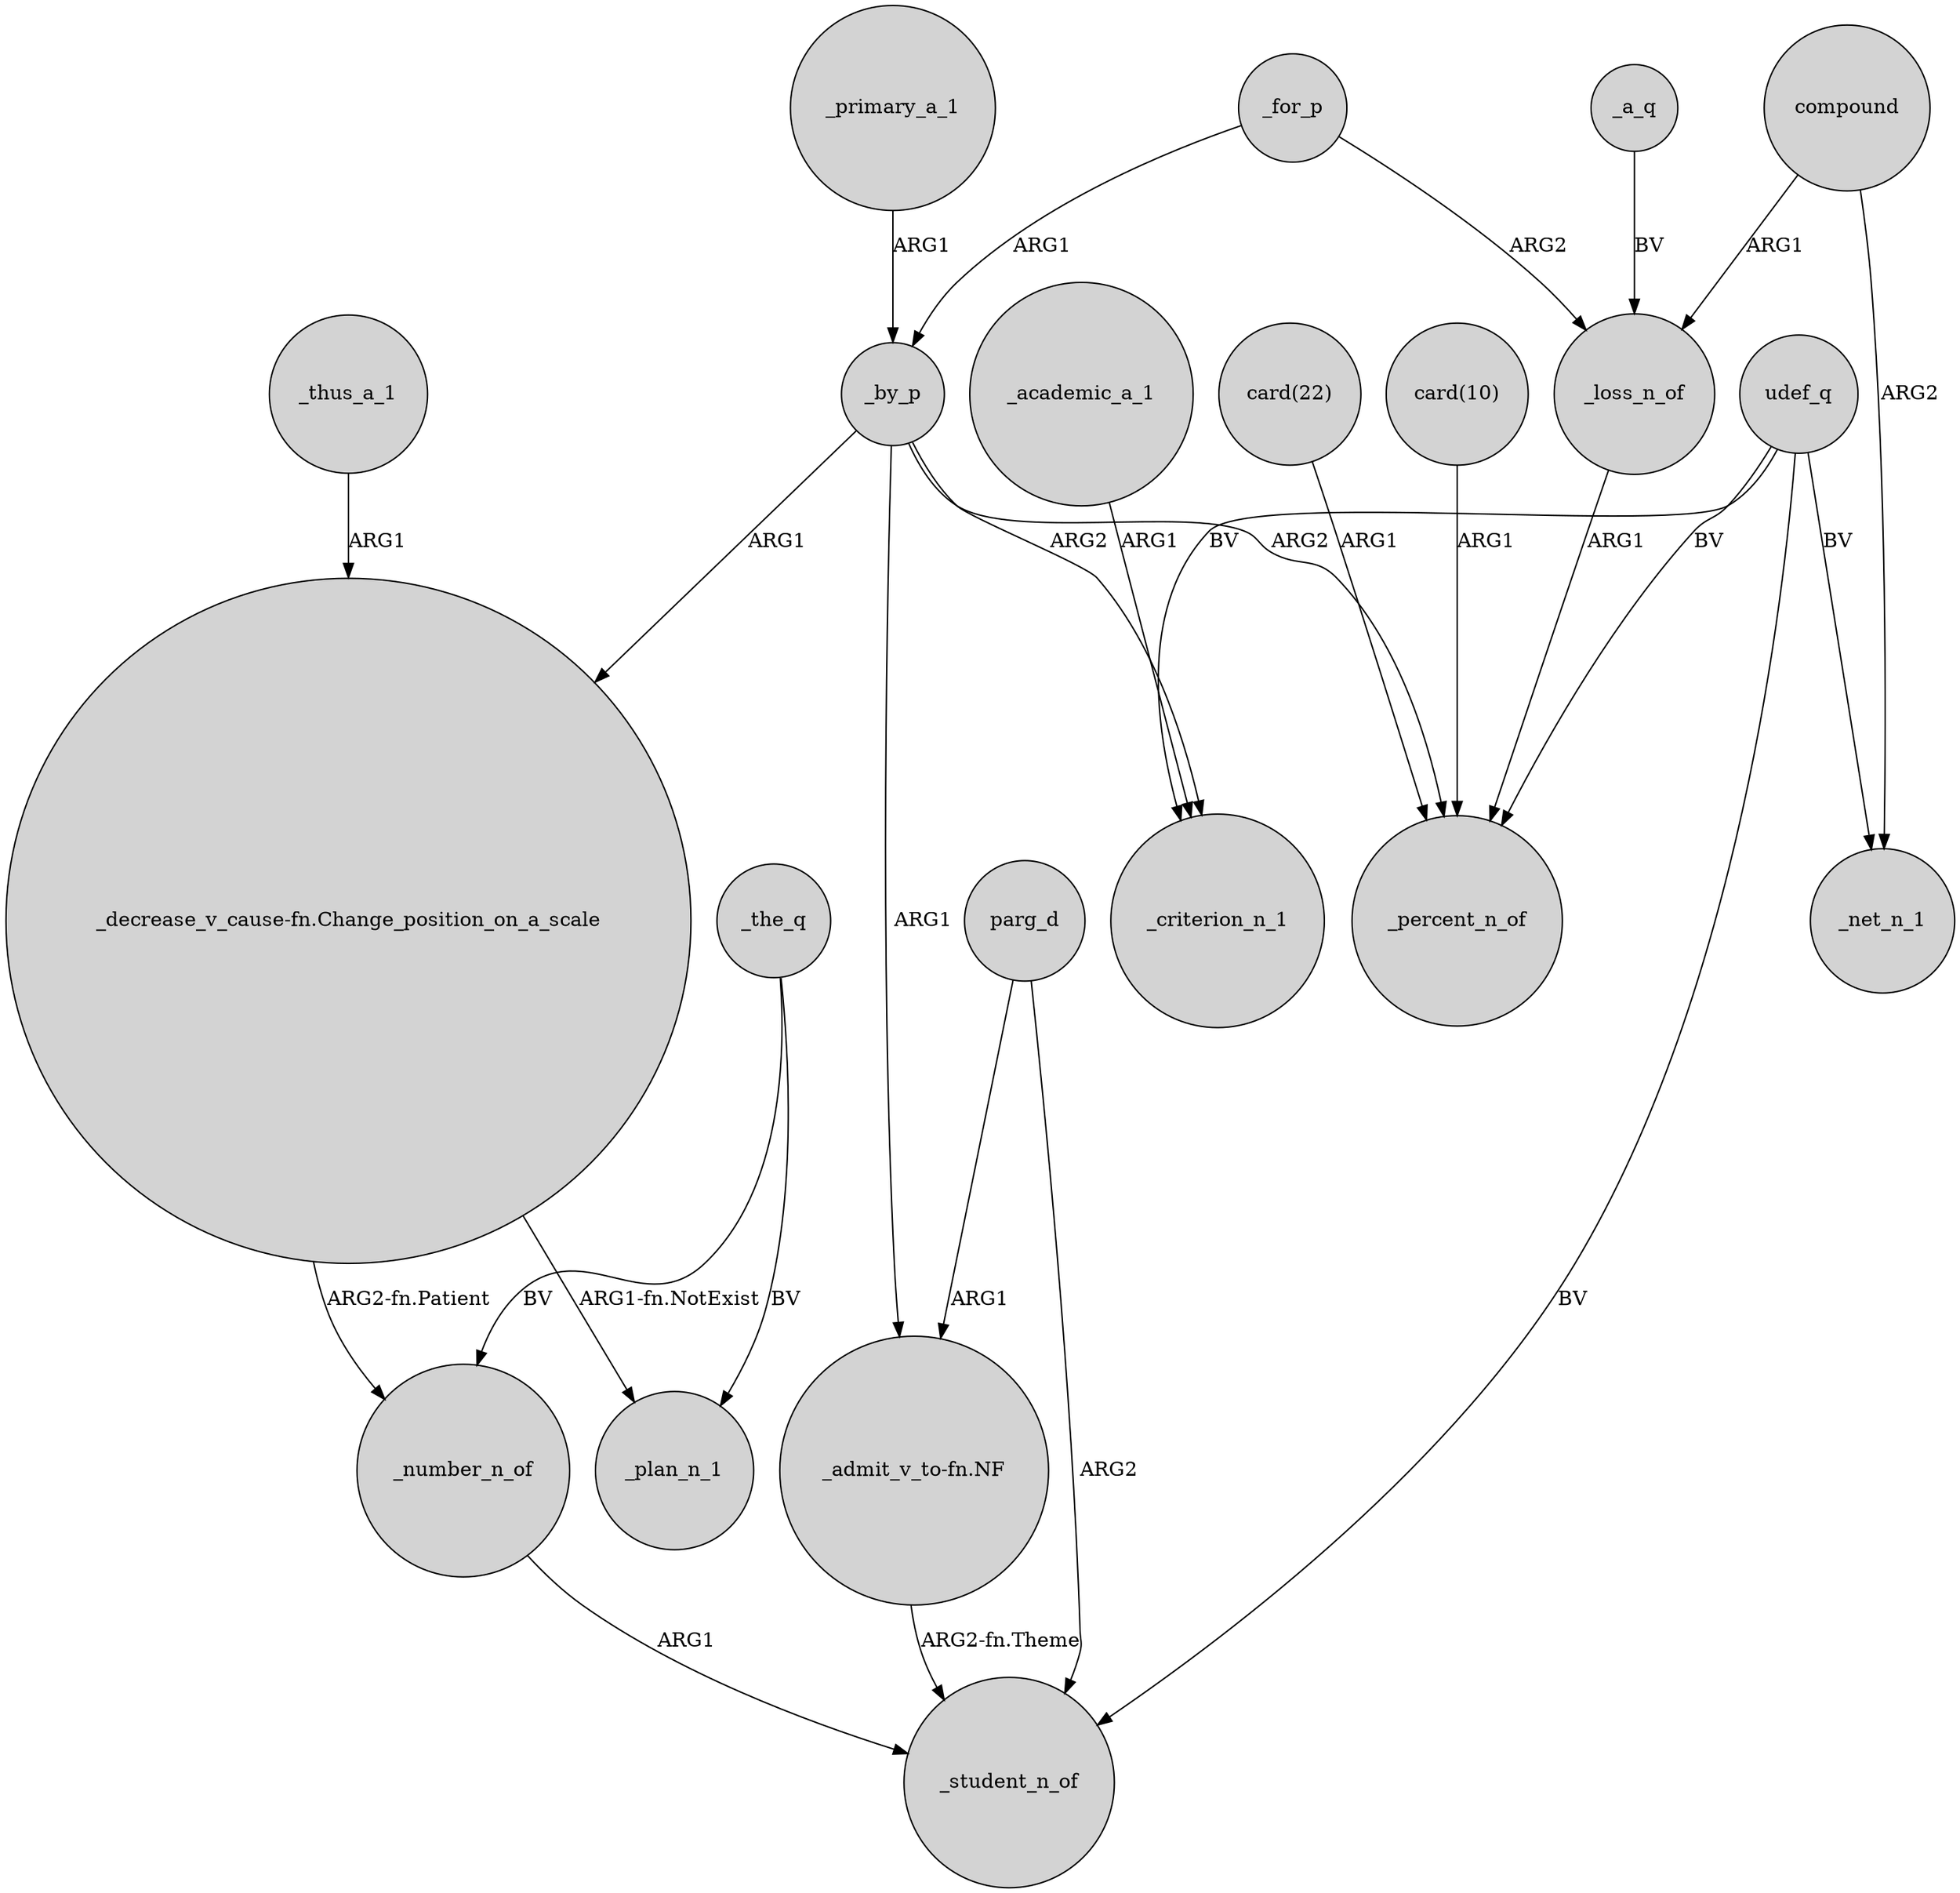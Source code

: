 digraph {
	node [shape=circle style=filled]
	_number_n_of -> _student_n_of [label=ARG1]
	_a_q -> _loss_n_of [label=BV]
	"_decrease_v_cause-fn.Change_position_on_a_scale" -> _number_n_of [label="ARG2-fn.Patient"]
	_the_q -> _plan_n_1 [label=BV]
	udef_q -> _student_n_of [label=BV]
	_for_p -> _loss_n_of [label=ARG2]
	_by_p -> "_decrease_v_cause-fn.Change_position_on_a_scale" [label=ARG1]
	_the_q -> _number_n_of [label=BV]
	udef_q -> _criterion_n_1 [label=BV]
	_by_p -> _percent_n_of [label=ARG2]
	parg_d -> "_admit_v_to-fn.NF" [label=ARG1]
	"_admit_v_to-fn.NF" -> _student_n_of [label="ARG2-fn.Theme"]
	"card(10)" -> _percent_n_of [label=ARG1]
	compound -> _net_n_1 [label=ARG2]
	_academic_a_1 -> _criterion_n_1 [label=ARG1]
	"_decrease_v_cause-fn.Change_position_on_a_scale" -> _plan_n_1 [label="ARG1-fn.NotExist"]
	_for_p -> _by_p [label=ARG1]
	_by_p -> _criterion_n_1 [label=ARG2]
	udef_q -> _net_n_1 [label=BV]
	compound -> _loss_n_of [label=ARG1]
	_primary_a_1 -> _by_p [label=ARG1]
	udef_q -> _percent_n_of [label=BV]
	_thus_a_1 -> "_decrease_v_cause-fn.Change_position_on_a_scale" [label=ARG1]
	parg_d -> _student_n_of [label=ARG2]
	"card(22)" -> _percent_n_of [label=ARG1]
	_loss_n_of -> _percent_n_of [label=ARG1]
	_by_p -> "_admit_v_to-fn.NF" [label=ARG1]
}
